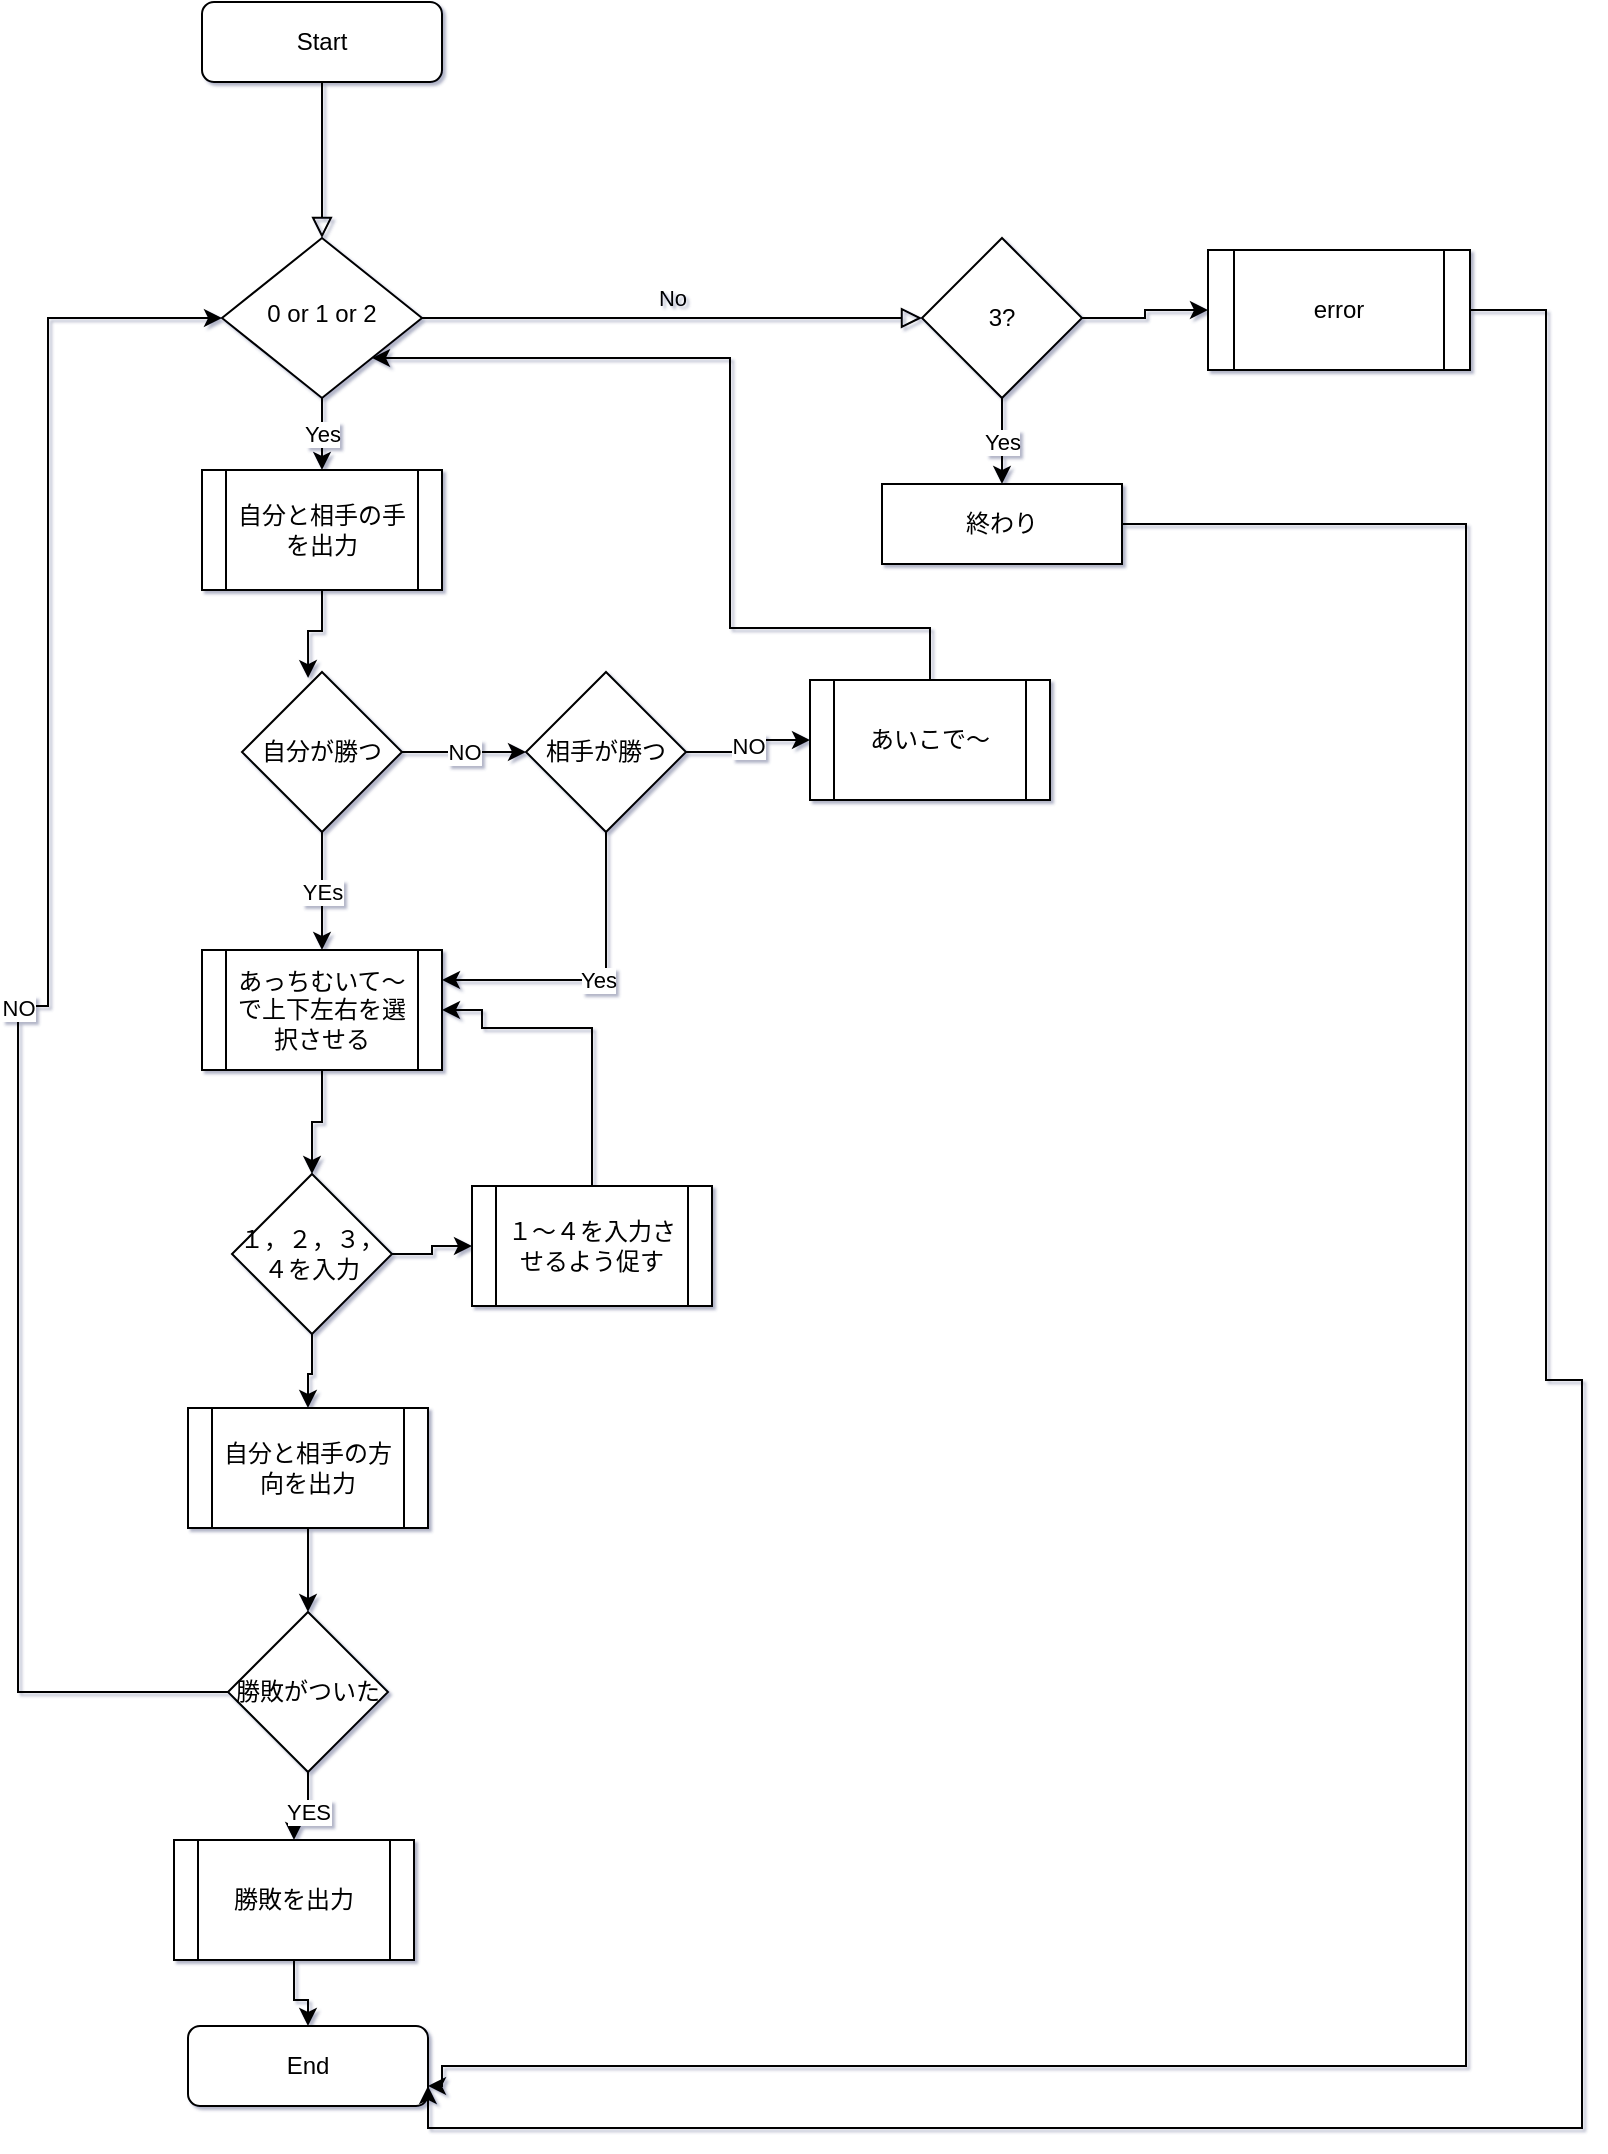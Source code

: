 <mxfile version="14.4.4" type="github">
  <diagram id="C5RBs43oDa-KdzZeNtuy" name="Page-1">
    <mxGraphModel dx="1426" dy="3109" grid="0" gridSize="12" guides="1" tooltips="1" connect="1" arrows="1" fold="1" page="1" pageScale="1" pageWidth="827" pageHeight="1169" math="0" shadow="1">
      <root>
        <mxCell id="WIyWlLk6GJQsqaUBKTNV-0" />
        <mxCell id="WIyWlLk6GJQsqaUBKTNV-1" parent="WIyWlLk6GJQsqaUBKTNV-0" />
        <mxCell id="WIyWlLk6GJQsqaUBKTNV-2" value="" style="rounded=0;html=1;jettySize=auto;orthogonalLoop=1;fontSize=11;endArrow=block;endFill=0;endSize=8;strokeWidth=1;shadow=0;labelBackgroundColor=none;edgeStyle=orthogonalEdgeStyle;" parent="WIyWlLk6GJQsqaUBKTNV-1" source="WIyWlLk6GJQsqaUBKTNV-3" target="WIyWlLk6GJQsqaUBKTNV-6" edge="1">
          <mxGeometry relative="1" as="geometry" />
        </mxCell>
        <mxCell id="WIyWlLk6GJQsqaUBKTNV-3" value="Start" style="rounded=1;whiteSpace=wrap;html=1;fontSize=12;glass=0;strokeWidth=1;shadow=0;" parent="WIyWlLk6GJQsqaUBKTNV-1" vertex="1">
          <mxGeometry x="117" y="-2303" width="120" height="40" as="geometry" />
        </mxCell>
        <mxCell id="WIyWlLk6GJQsqaUBKTNV-5" value="No" style="edgeStyle=orthogonalEdgeStyle;rounded=0;html=1;jettySize=auto;orthogonalLoop=1;fontSize=11;endArrow=block;endFill=0;endSize=8;strokeWidth=1;shadow=0;labelBackgroundColor=none;entryX=0;entryY=0.5;entryDx=0;entryDy=0;" parent="WIyWlLk6GJQsqaUBKTNV-1" source="WIyWlLk6GJQsqaUBKTNV-6" target="M1q_dZqmH7TPnjKuv0Y3-0" edge="1">
          <mxGeometry y="10" relative="1" as="geometry">
            <mxPoint as="offset" />
            <mxPoint x="276" y="-2126" as="targetPoint" />
          </mxGeometry>
        </mxCell>
        <mxCell id="M1q_dZqmH7TPnjKuv0Y3-9" value="Yes" style="edgeStyle=orthogonalEdgeStyle;rounded=0;orthogonalLoop=1;jettySize=auto;html=1;" edge="1" parent="WIyWlLk6GJQsqaUBKTNV-1" source="WIyWlLk6GJQsqaUBKTNV-6" target="M1q_dZqmH7TPnjKuv0Y3-8">
          <mxGeometry relative="1" as="geometry" />
        </mxCell>
        <mxCell id="WIyWlLk6GJQsqaUBKTNV-6" value="0 or 1 or 2" style="rhombus;whiteSpace=wrap;html=1;shadow=0;fontFamily=Helvetica;fontSize=12;align=center;strokeWidth=1;spacing=6;spacingTop=-4;" parent="WIyWlLk6GJQsqaUBKTNV-1" vertex="1">
          <mxGeometry x="127" y="-2185" width="100" height="80" as="geometry" />
        </mxCell>
        <mxCell id="WIyWlLk6GJQsqaUBKTNV-11" value="End" style="rounded=1;whiteSpace=wrap;html=1;fontSize=12;glass=0;strokeWidth=1;shadow=0;" parent="WIyWlLk6GJQsqaUBKTNV-1" vertex="1">
          <mxGeometry x="110" y="-1291" width="120" height="40" as="geometry" />
        </mxCell>
        <mxCell id="M1q_dZqmH7TPnjKuv0Y3-3" value="Yes" style="edgeStyle=orthogonalEdgeStyle;rounded=0;orthogonalLoop=1;jettySize=auto;html=1;exitX=0.5;exitY=1;exitDx=0;exitDy=0;entryX=0.5;entryY=0;entryDx=0;entryDy=0;" edge="1" parent="WIyWlLk6GJQsqaUBKTNV-1" source="M1q_dZqmH7TPnjKuv0Y3-0" target="M1q_dZqmH7TPnjKuv0Y3-2">
          <mxGeometry relative="1" as="geometry" />
        </mxCell>
        <mxCell id="M1q_dZqmH7TPnjKuv0Y3-6" style="edgeStyle=orthogonalEdgeStyle;rounded=0;orthogonalLoop=1;jettySize=auto;html=1;exitX=1;exitY=0.5;exitDx=0;exitDy=0;" edge="1" parent="WIyWlLk6GJQsqaUBKTNV-1" source="M1q_dZqmH7TPnjKuv0Y3-0" target="M1q_dZqmH7TPnjKuv0Y3-5">
          <mxGeometry relative="1" as="geometry" />
        </mxCell>
        <mxCell id="M1q_dZqmH7TPnjKuv0Y3-0" value="3?" style="rhombus;whiteSpace=wrap;html=1;" vertex="1" parent="WIyWlLk6GJQsqaUBKTNV-1">
          <mxGeometry x="477" y="-2185" width="80" height="80" as="geometry" />
        </mxCell>
        <mxCell id="M1q_dZqmH7TPnjKuv0Y3-4" style="edgeStyle=orthogonalEdgeStyle;rounded=0;orthogonalLoop=1;jettySize=auto;html=1;entryX=1;entryY=0.75;entryDx=0;entryDy=0;" edge="1" parent="WIyWlLk6GJQsqaUBKTNV-1" source="M1q_dZqmH7TPnjKuv0Y3-2" target="WIyWlLk6GJQsqaUBKTNV-11">
          <mxGeometry relative="1" as="geometry">
            <Array as="points">
              <mxPoint x="749" y="-2042" />
              <mxPoint x="749" y="-1271" />
              <mxPoint x="237" y="-1271" />
              <mxPoint x="237" y="-1261" />
            </Array>
          </mxGeometry>
        </mxCell>
        <mxCell id="M1q_dZqmH7TPnjKuv0Y3-2" value="終わり" style="rounded=0;whiteSpace=wrap;html=1;fillColor=#ffffff;" vertex="1" parent="WIyWlLk6GJQsqaUBKTNV-1">
          <mxGeometry x="457" y="-2062" width="120" height="40" as="geometry" />
        </mxCell>
        <mxCell id="M1q_dZqmH7TPnjKuv0Y3-7" style="edgeStyle=orthogonalEdgeStyle;rounded=0;orthogonalLoop=1;jettySize=auto;html=1;entryX=1;entryY=0.75;entryDx=0;entryDy=0;" edge="1" parent="WIyWlLk6GJQsqaUBKTNV-1" source="M1q_dZqmH7TPnjKuv0Y3-5" target="WIyWlLk6GJQsqaUBKTNV-11">
          <mxGeometry relative="1" as="geometry">
            <mxPoint x="562" y="-1641" as="targetPoint" />
            <Array as="points">
              <mxPoint x="789" y="-2149" />
              <mxPoint x="789" y="-1614" />
              <mxPoint x="807" y="-1614" />
              <mxPoint x="807" y="-1240" />
              <mxPoint x="230" y="-1240" />
            </Array>
          </mxGeometry>
        </mxCell>
        <mxCell id="M1q_dZqmH7TPnjKuv0Y3-5" value="error" style="shape=process;whiteSpace=wrap;html=1;backgroundOutline=1;fillColor=#ffffff;" vertex="1" parent="WIyWlLk6GJQsqaUBKTNV-1">
          <mxGeometry x="620" y="-2179" width="131" height="60" as="geometry" />
        </mxCell>
        <mxCell id="M1q_dZqmH7TPnjKuv0Y3-11" style="edgeStyle=orthogonalEdgeStyle;rounded=0;orthogonalLoop=1;jettySize=auto;html=1;entryX=0.413;entryY=0.038;entryDx=0;entryDy=0;entryPerimeter=0;" edge="1" parent="WIyWlLk6GJQsqaUBKTNV-1" source="M1q_dZqmH7TPnjKuv0Y3-8" target="M1q_dZqmH7TPnjKuv0Y3-10">
          <mxGeometry relative="1" as="geometry" />
        </mxCell>
        <mxCell id="M1q_dZqmH7TPnjKuv0Y3-8" value="自分と相手の手を出力" style="shape=process;whiteSpace=wrap;html=1;backgroundOutline=1;fillColor=#ffffff;" vertex="1" parent="WIyWlLk6GJQsqaUBKTNV-1">
          <mxGeometry x="117" y="-2069" width="120" height="60" as="geometry" />
        </mxCell>
        <mxCell id="M1q_dZqmH7TPnjKuv0Y3-13" value="YEs" style="edgeStyle=orthogonalEdgeStyle;rounded=0;orthogonalLoop=1;jettySize=auto;html=1;exitX=0.5;exitY=1;exitDx=0;exitDy=0;entryX=0.5;entryY=0;entryDx=0;entryDy=0;" edge="1" parent="WIyWlLk6GJQsqaUBKTNV-1" source="M1q_dZqmH7TPnjKuv0Y3-10" target="M1q_dZqmH7TPnjKuv0Y3-12">
          <mxGeometry relative="1" as="geometry">
            <mxPoint x="188" y="-1876" as="targetPoint" />
          </mxGeometry>
        </mxCell>
        <mxCell id="M1q_dZqmH7TPnjKuv0Y3-15" value="NO" style="edgeStyle=orthogonalEdgeStyle;rounded=0;orthogonalLoop=1;jettySize=auto;html=1;entryX=0;entryY=0.5;entryDx=0;entryDy=0;" edge="1" parent="WIyWlLk6GJQsqaUBKTNV-1" source="M1q_dZqmH7TPnjKuv0Y3-10" target="M1q_dZqmH7TPnjKuv0Y3-14">
          <mxGeometry relative="1" as="geometry" />
        </mxCell>
        <mxCell id="M1q_dZqmH7TPnjKuv0Y3-10" value="自分が勝つ" style="rhombus;whiteSpace=wrap;html=1;fillColor=#ffffff;" vertex="1" parent="WIyWlLk6GJQsqaUBKTNV-1">
          <mxGeometry x="137" y="-1968" width="80" height="80" as="geometry" />
        </mxCell>
        <mxCell id="M1q_dZqmH7TPnjKuv0Y3-17" style="edgeStyle=orthogonalEdgeStyle;rounded=0;orthogonalLoop=1;jettySize=auto;html=1;" edge="1" parent="WIyWlLk6GJQsqaUBKTNV-1" source="M1q_dZqmH7TPnjKuv0Y3-12" target="M1q_dZqmH7TPnjKuv0Y3-16">
          <mxGeometry relative="1" as="geometry" />
        </mxCell>
        <mxCell id="M1q_dZqmH7TPnjKuv0Y3-12" value="あっちむいて〜&lt;br&gt;で上下左右を選択させる" style="shape=process;whiteSpace=wrap;html=1;backgroundOutline=1;fillColor=#ffffff;" vertex="1" parent="WIyWlLk6GJQsqaUBKTNV-1">
          <mxGeometry x="117" y="-1829" width="120" height="60" as="geometry" />
        </mxCell>
        <mxCell id="M1q_dZqmH7TPnjKuv0Y3-21" value="Yes" style="edgeStyle=orthogonalEdgeStyle;rounded=0;orthogonalLoop=1;jettySize=auto;html=1;entryX=1;entryY=0.25;entryDx=0;entryDy=0;" edge="1" parent="WIyWlLk6GJQsqaUBKTNV-1" source="M1q_dZqmH7TPnjKuv0Y3-14" target="M1q_dZqmH7TPnjKuv0Y3-12">
          <mxGeometry relative="1" as="geometry">
            <Array as="points">
              <mxPoint x="319" y="-1814" />
            </Array>
          </mxGeometry>
        </mxCell>
        <mxCell id="M1q_dZqmH7TPnjKuv0Y3-23" value="NO" style="edgeStyle=orthogonalEdgeStyle;rounded=0;orthogonalLoop=1;jettySize=auto;html=1;" edge="1" parent="WIyWlLk6GJQsqaUBKTNV-1" source="M1q_dZqmH7TPnjKuv0Y3-14" target="M1q_dZqmH7TPnjKuv0Y3-22">
          <mxGeometry relative="1" as="geometry" />
        </mxCell>
        <mxCell id="M1q_dZqmH7TPnjKuv0Y3-14" value="相手が勝つ" style="rhombus;whiteSpace=wrap;html=1;fillColor=#ffffff;" vertex="1" parent="WIyWlLk6GJQsqaUBKTNV-1">
          <mxGeometry x="279" y="-1968" width="80" height="80" as="geometry" />
        </mxCell>
        <mxCell id="M1q_dZqmH7TPnjKuv0Y3-19" style="edgeStyle=orthogonalEdgeStyle;rounded=0;orthogonalLoop=1;jettySize=auto;html=1;entryX=0;entryY=0.5;entryDx=0;entryDy=0;" edge="1" parent="WIyWlLk6GJQsqaUBKTNV-1" source="M1q_dZqmH7TPnjKuv0Y3-16" target="M1q_dZqmH7TPnjKuv0Y3-18">
          <mxGeometry relative="1" as="geometry" />
        </mxCell>
        <mxCell id="M1q_dZqmH7TPnjKuv0Y3-28" style="edgeStyle=orthogonalEdgeStyle;rounded=0;orthogonalLoop=1;jettySize=auto;html=1;" edge="1" parent="WIyWlLk6GJQsqaUBKTNV-1" source="M1q_dZqmH7TPnjKuv0Y3-16" target="M1q_dZqmH7TPnjKuv0Y3-27">
          <mxGeometry relative="1" as="geometry" />
        </mxCell>
        <mxCell id="M1q_dZqmH7TPnjKuv0Y3-16" value="１，２，３，４を入力" style="rhombus;whiteSpace=wrap;html=1;fillColor=#ffffff;" vertex="1" parent="WIyWlLk6GJQsqaUBKTNV-1">
          <mxGeometry x="132" y="-1717" width="80" height="80" as="geometry" />
        </mxCell>
        <mxCell id="M1q_dZqmH7TPnjKuv0Y3-20" style="edgeStyle=orthogonalEdgeStyle;rounded=0;orthogonalLoop=1;jettySize=auto;html=1;entryX=1;entryY=0.5;entryDx=0;entryDy=0;" edge="1" parent="WIyWlLk6GJQsqaUBKTNV-1" source="M1q_dZqmH7TPnjKuv0Y3-18" target="M1q_dZqmH7TPnjKuv0Y3-12">
          <mxGeometry relative="1" as="geometry">
            <Array as="points">
              <mxPoint x="312" y="-1790" />
              <mxPoint x="257" y="-1790" />
              <mxPoint x="257" y="-1799" />
            </Array>
          </mxGeometry>
        </mxCell>
        <mxCell id="M1q_dZqmH7TPnjKuv0Y3-18" value="１〜４を入力させるよう促す" style="shape=process;whiteSpace=wrap;html=1;backgroundOutline=1;fillColor=#ffffff;" vertex="1" parent="WIyWlLk6GJQsqaUBKTNV-1">
          <mxGeometry x="252" y="-1711" width="120" height="60" as="geometry" />
        </mxCell>
        <mxCell id="M1q_dZqmH7TPnjKuv0Y3-24" style="edgeStyle=orthogonalEdgeStyle;rounded=0;orthogonalLoop=1;jettySize=auto;html=1;entryX=1;entryY=1;entryDx=0;entryDy=0;" edge="1" parent="WIyWlLk6GJQsqaUBKTNV-1" source="M1q_dZqmH7TPnjKuv0Y3-22" target="WIyWlLk6GJQsqaUBKTNV-6">
          <mxGeometry relative="1" as="geometry">
            <Array as="points">
              <mxPoint x="481" y="-1990" />
              <mxPoint x="381" y="-1990" />
              <mxPoint x="381" y="-2125" />
            </Array>
          </mxGeometry>
        </mxCell>
        <mxCell id="M1q_dZqmH7TPnjKuv0Y3-22" value="あいこで〜" style="shape=process;whiteSpace=wrap;html=1;backgroundOutline=1;fillColor=#ffffff;" vertex="1" parent="WIyWlLk6GJQsqaUBKTNV-1">
          <mxGeometry x="421" y="-1964" width="120" height="60" as="geometry" />
        </mxCell>
        <mxCell id="M1q_dZqmH7TPnjKuv0Y3-31" value="YES" style="edgeStyle=orthogonalEdgeStyle;rounded=0;orthogonalLoop=1;jettySize=auto;html=1;entryX=0.5;entryY=0;entryDx=0;entryDy=0;" edge="1" parent="WIyWlLk6GJQsqaUBKTNV-1" source="M1q_dZqmH7TPnjKuv0Y3-26" target="M1q_dZqmH7TPnjKuv0Y3-30">
          <mxGeometry relative="1" as="geometry">
            <Array as="points">
              <mxPoint x="170" y="-1398" />
              <mxPoint x="163" y="-1398" />
            </Array>
          </mxGeometry>
        </mxCell>
        <mxCell id="M1q_dZqmH7TPnjKuv0Y3-33" value="NO" style="edgeStyle=orthogonalEdgeStyle;rounded=0;orthogonalLoop=1;jettySize=auto;html=1;entryX=0;entryY=0.5;entryDx=0;entryDy=0;" edge="1" parent="WIyWlLk6GJQsqaUBKTNV-1" source="M1q_dZqmH7TPnjKuv0Y3-26" target="WIyWlLk6GJQsqaUBKTNV-6">
          <mxGeometry relative="1" as="geometry">
            <Array as="points">
              <mxPoint x="25" y="-1458" />
              <mxPoint x="25" y="-1801" />
              <mxPoint x="40" y="-1801" />
              <mxPoint x="40" y="-2145" />
            </Array>
          </mxGeometry>
        </mxCell>
        <mxCell id="M1q_dZqmH7TPnjKuv0Y3-26" value="勝敗がついた" style="rhombus;whiteSpace=wrap;html=1;fillColor=#ffffff;" vertex="1" parent="WIyWlLk6GJQsqaUBKTNV-1">
          <mxGeometry x="130" y="-1498" width="80" height="80" as="geometry" />
        </mxCell>
        <mxCell id="M1q_dZqmH7TPnjKuv0Y3-29" style="edgeStyle=orthogonalEdgeStyle;rounded=0;orthogonalLoop=1;jettySize=auto;html=1;" edge="1" parent="WIyWlLk6GJQsqaUBKTNV-1" source="M1q_dZqmH7TPnjKuv0Y3-27" target="M1q_dZqmH7TPnjKuv0Y3-26">
          <mxGeometry relative="1" as="geometry" />
        </mxCell>
        <mxCell id="M1q_dZqmH7TPnjKuv0Y3-27" value="自分と相手の方向を出力" style="shape=process;whiteSpace=wrap;html=1;backgroundOutline=1;fillColor=#ffffff;" vertex="1" parent="WIyWlLk6GJQsqaUBKTNV-1">
          <mxGeometry x="110" y="-1600" width="120" height="60" as="geometry" />
        </mxCell>
        <mxCell id="M1q_dZqmH7TPnjKuv0Y3-32" style="edgeStyle=orthogonalEdgeStyle;rounded=0;orthogonalLoop=1;jettySize=auto;html=1;" edge="1" parent="WIyWlLk6GJQsqaUBKTNV-1" source="M1q_dZqmH7TPnjKuv0Y3-30" target="WIyWlLk6GJQsqaUBKTNV-11">
          <mxGeometry relative="1" as="geometry" />
        </mxCell>
        <mxCell id="M1q_dZqmH7TPnjKuv0Y3-30" value="勝敗を出力" style="shape=process;whiteSpace=wrap;html=1;backgroundOutline=1;fillColor=#ffffff;" vertex="1" parent="WIyWlLk6GJQsqaUBKTNV-1">
          <mxGeometry x="103" y="-1384" width="120" height="60" as="geometry" />
        </mxCell>
      </root>
    </mxGraphModel>
  </diagram>
</mxfile>
